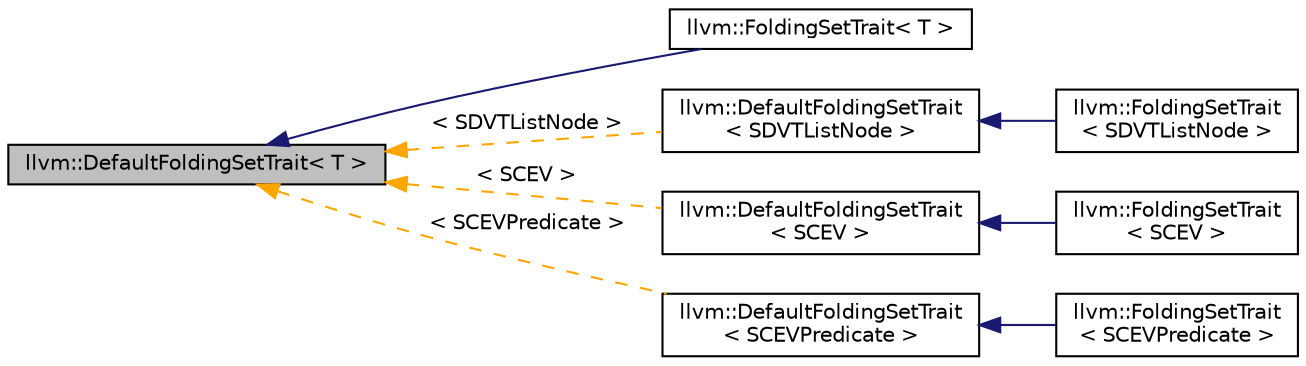 digraph "llvm::DefaultFoldingSetTrait&lt; T &gt;"
{
 // LATEX_PDF_SIZE
  bgcolor="transparent";
  edge [fontname="Helvetica",fontsize="10",labelfontname="Helvetica",labelfontsize="10"];
  node [fontname="Helvetica",fontsize="10",shape=record];
  rankdir="LR";
  Node1 [label="llvm::DefaultFoldingSetTrait\< T \>",height=0.2,width=0.4,color="black", fillcolor="grey75", style="filled", fontcolor="black",tooltip="DefaultFoldingSetTrait - This class provides default implementations for FoldingSetTrait implementati..."];
  Node1 -> Node2 [dir="back",color="midnightblue",fontsize="10",style="solid",fontname="Helvetica"];
  Node2 [label="llvm::FoldingSetTrait\< T \>",height=0.2,width=0.4,color="black",URL="$structllvm_1_1FoldingSetTrait.html",tooltip="FoldingSetTrait - This trait class is used to define behavior of how to \"profile\" (in the FoldingSet ..."];
  Node1 -> Node3 [dir="back",color="orange",fontsize="10",style="dashed",label=" \< SDVTListNode \>" ,fontname="Helvetica"];
  Node3 [label="llvm::DefaultFoldingSetTrait\l\< SDVTListNode \>",height=0.2,width=0.4,color="black",URL="$structllvm_1_1DefaultFoldingSetTrait.html",tooltip=" "];
  Node3 -> Node4 [dir="back",color="midnightblue",fontsize="10",style="solid",fontname="Helvetica"];
  Node4 [label="llvm::FoldingSetTrait\l\< SDVTListNode \>",height=0.2,width=0.4,color="black",URL="$structllvm_1_1FoldingSetTrait_3_01SDVTListNode_01_4.html",tooltip="Specialize FoldingSetTrait for SDVTListNode to avoid computing temp FoldingSetNodeID and hash value."];
  Node1 -> Node5 [dir="back",color="orange",fontsize="10",style="dashed",label=" \< SCEV \>" ,fontname="Helvetica"];
  Node5 [label="llvm::DefaultFoldingSetTrait\l\< SCEV \>",height=0.2,width=0.4,color="black",URL="$structllvm_1_1DefaultFoldingSetTrait.html",tooltip=" "];
  Node5 -> Node6 [dir="back",color="midnightblue",fontsize="10",style="solid",fontname="Helvetica"];
  Node6 [label="llvm::FoldingSetTrait\l\< SCEV \>",height=0.2,width=0.4,color="black",URL="$structllvm_1_1FoldingSetTrait_3_01SCEV_01_4.html",tooltip=" "];
  Node1 -> Node7 [dir="back",color="orange",fontsize="10",style="dashed",label=" \< SCEVPredicate \>" ,fontname="Helvetica"];
  Node7 [label="llvm::DefaultFoldingSetTrait\l\< SCEVPredicate \>",height=0.2,width=0.4,color="black",URL="$structllvm_1_1DefaultFoldingSetTrait.html",tooltip=" "];
  Node7 -> Node8 [dir="back",color="midnightblue",fontsize="10",style="solid",fontname="Helvetica"];
  Node8 [label="llvm::FoldingSetTrait\l\< SCEVPredicate \>",height=0.2,width=0.4,color="black",URL="$structllvm_1_1FoldingSetTrait_3_01SCEVPredicate_01_4.html",tooltip=" "];
}

